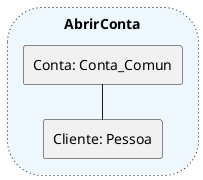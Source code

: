 @startuml
left to right direction

storage  AbrirConta  #aliceblue;line.dotted{
    rectangle "Cliente: Pessoa" as r1
    rectangle "Conta: Conta_Comun" as r2

}

r1 - r2
@enduml

@startuml
left to right direction

storage  AbrirConta  #aliceblue;line.dotted{
    rectangle "Cliente: Pessoa" as r1
    rectangle "Conta: Conta_Comun" as r2

}

r1 - r2
@enduml

@enduml

@startuml


storage  AbrirConta  #aliceblue;line.dotted{
    rectangle "Cliente: Pessoa" as r1
    rectangle "Conta: Conta_Comun" as r2

}
card card [
    Conta_Comun
    ----
    + abrir_conta()
]

r1 - r2
card <... AbrirConta
@enduml


@startuml

left to right direction

card PlacaMae {
    portin p1
    portout p2
}
iTeclado --  p1 
p2 --( iMonitor
@enduml

@startuml


card PlacaMae as c {

    portout p1
    portout p2

    rectangle "p:Processador" as r1{
        portout p3
        portout p4
    }
     rectangle "rom:Memorom" as r2{
        portin p5
       
    }
    left to right direction
     rectangle "ram :Memoram" as r3{
        portin p6
    
    }
   
}
iTeclado ---- p1 
p1 ----- r1
r1 -------- p2
iMonitor )----- p2
p3 ---- p5
p4 ---- p6



@enduml
